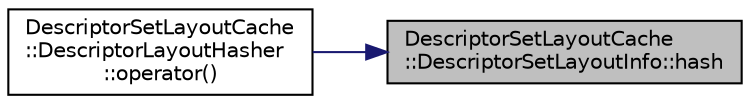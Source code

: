 digraph "DescriptorSetLayoutCache::DescriptorSetLayoutInfo::hash"
{
 // LATEX_PDF_SIZE
  edge [fontname="Helvetica",fontsize="10",labelfontname="Helvetica",labelfontsize="10"];
  node [fontname="Helvetica",fontsize="10",shape=record];
  rankdir="RL";
  Node1 [label="DescriptorSetLayoutCache\l::DescriptorSetLayoutInfo::hash",height=0.2,width=0.4,color="black", fillcolor="grey75", style="filled", fontcolor="black",tooltip=" "];
  Node1 -> Node2 [dir="back",color="midnightblue",fontsize="10",style="solid",fontname="Helvetica"];
  Node2 [label="DescriptorSetLayoutCache\l::DescriptorLayoutHasher\l::operator()",height=0.2,width=0.4,color="black", fillcolor="white", style="filled",URL="$structDescriptorSetLayoutCache_1_1DescriptorLayoutHasher.html#a94465ae908ff3bbb5d8c3a16cb613874",tooltip=" "];
}

